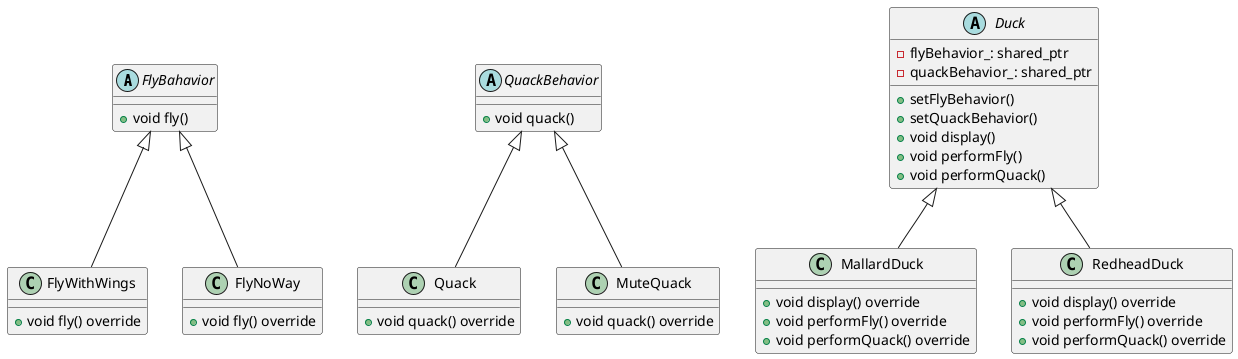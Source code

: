 @startuml

abstract class  FlyBahavior {
    + void fly()
}

abstract class  QuackBehavior {
    + void quack()
}

class FlyWithWings {
    + void fly() override
}

class FlyNoWay {
    + void fly() override

}

class Quack {
    + void quack() override
}

class MuteQuack {
    + void quack() override
}

abstract class Duck {
    - flyBehavior_: shared_ptr
    - quackBehavior_: shared_ptr
    + setFlyBehavior()
    + setQuackBehavior()
    + void display()
    + void performFly()
    + void performQuack()
}

class MallardDuck {
    + void display() override
    + void performFly() override
    + void performQuack() override
}

class RedheadDuck {
    + void display() override
    + void performFly() override
    + void performQuack() override
}

FlyBahavior <|-- FlyWithWings
FlyBahavior <|-- FlyNoWay
QuackBehavior <|-- Quack
QuackBehavior <|-- MuteQuack

Duck <|-- MallardDuck
Duck <|-- RedheadDuck



@enduml